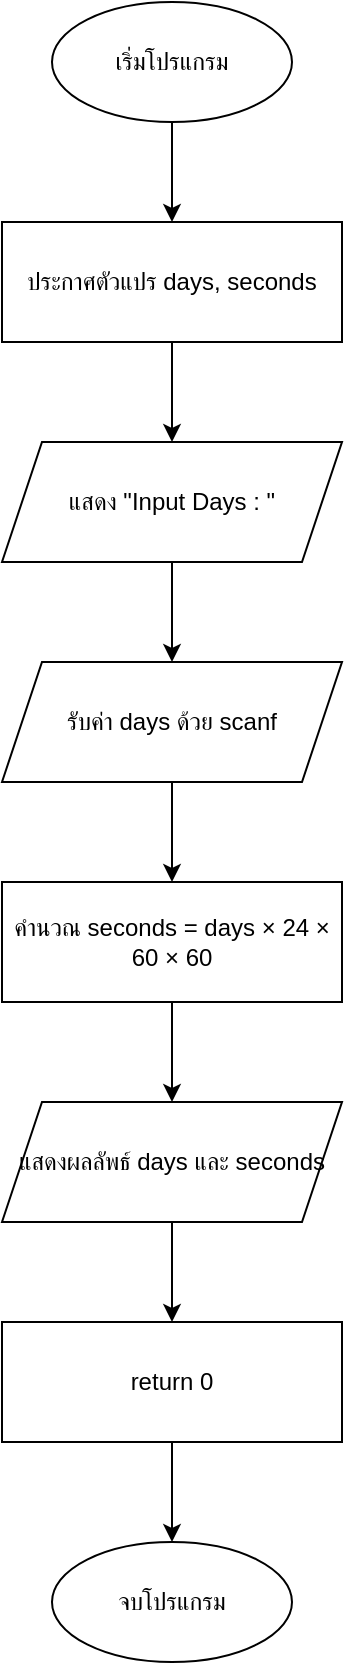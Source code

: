 <mxfile version="28.2.5">
  <diagram name="หน้า-1" id="g1WY-LeKKJIpPG-kmTFl">
    <mxGraphModel dx="2780" dy="-118" grid="1" gridSize="10" guides="1" tooltips="1" connect="1" arrows="1" fold="1" page="1" pageScale="1" pageWidth="1169" pageHeight="1654" math="0" shadow="0">
      <root>
        <mxCell id="0" />
        <mxCell id="1" parent="0" />
        <mxCell id="CkeSAW8G-GJdKuXeejbD-65" value="เริ่มโปรแกรม" style="ellipse;whiteSpace=wrap;html=1;aspect=fixed;" vertex="1" parent="1">
          <mxGeometry x="525" y="2066" width="120" height="60" as="geometry" />
        </mxCell>
        <mxCell id="CkeSAW8G-GJdKuXeejbD-66" value="" style="endArrow=classic;html=1;rounded=0;" edge="1" parent="1" source="CkeSAW8G-GJdKuXeejbD-65" target="CkeSAW8G-GJdKuXeejbD-67">
          <mxGeometry width="50" height="50" relative="1" as="geometry">
            <mxPoint x="585" y="2126" as="sourcePoint" />
            <mxPoint x="585" y="2176" as="targetPoint" />
          </mxGeometry>
        </mxCell>
        <mxCell id="CkeSAW8G-GJdKuXeejbD-67" value="ประกาศตัวแปร days, seconds" style="rounded=0;whiteSpace=wrap;html=1;" vertex="1" parent="1">
          <mxGeometry x="500" y="2176" width="170" height="60" as="geometry" />
        </mxCell>
        <mxCell id="CkeSAW8G-GJdKuXeejbD-68" value="" style="endArrow=classic;html=1;rounded=0;" edge="1" parent="1" source="CkeSAW8G-GJdKuXeejbD-67" target="CkeSAW8G-GJdKuXeejbD-69">
          <mxGeometry width="50" height="50" relative="1" as="geometry">
            <mxPoint x="585" y="2236" as="sourcePoint" />
            <mxPoint x="585" y="2286" as="targetPoint" />
          </mxGeometry>
        </mxCell>
        <mxCell id="CkeSAW8G-GJdKuXeejbD-69" value="แสดง &quot;Input Days : &quot;" style="shape=parallelogram;perimeter=parallelogramPerimeter;whiteSpace=wrap;html=1;fixedSize=1;" vertex="1" parent="1">
          <mxGeometry x="500" y="2286" width="170" height="60" as="geometry" />
        </mxCell>
        <mxCell id="CkeSAW8G-GJdKuXeejbD-70" value="" style="endArrow=classic;html=1;rounded=0;" edge="1" parent="1" source="CkeSAW8G-GJdKuXeejbD-69" target="CkeSAW8G-GJdKuXeejbD-71">
          <mxGeometry width="50" height="50" relative="1" as="geometry">
            <mxPoint x="585" y="2346" as="sourcePoint" />
            <mxPoint x="585" y="2396" as="targetPoint" />
          </mxGeometry>
        </mxCell>
        <mxCell id="CkeSAW8G-GJdKuXeejbD-71" value="รับค่า days ด้วย scanf" style="shape=parallelogram;perimeter=parallelogramPerimeter;whiteSpace=wrap;html=1;fixedSize=1;" vertex="1" parent="1">
          <mxGeometry x="500" y="2396" width="170" height="60" as="geometry" />
        </mxCell>
        <mxCell id="CkeSAW8G-GJdKuXeejbD-72" value="" style="endArrow=classic;html=1;rounded=0;" edge="1" parent="1" source="CkeSAW8G-GJdKuXeejbD-71" target="CkeSAW8G-GJdKuXeejbD-73">
          <mxGeometry width="50" height="50" relative="1" as="geometry">
            <mxPoint x="585" y="2456" as="sourcePoint" />
            <mxPoint x="585" y="2506" as="targetPoint" />
          </mxGeometry>
        </mxCell>
        <mxCell id="CkeSAW8G-GJdKuXeejbD-73" value="คำนวณ seconds = days × 24 × 60 × 60" style="rounded=0;whiteSpace=wrap;html=1;" vertex="1" parent="1">
          <mxGeometry x="500" y="2506" width="170" height="60" as="geometry" />
        </mxCell>
        <mxCell id="CkeSAW8G-GJdKuXeejbD-74" value="" style="endArrow=classic;html=1;rounded=0;" edge="1" parent="1" source="CkeSAW8G-GJdKuXeejbD-73" target="CkeSAW8G-GJdKuXeejbD-75">
          <mxGeometry width="50" height="50" relative="1" as="geometry">
            <mxPoint x="585" y="2566" as="sourcePoint" />
            <mxPoint x="585" y="2616" as="targetPoint" />
          </mxGeometry>
        </mxCell>
        <mxCell id="CkeSAW8G-GJdKuXeejbD-75" value="แสดงผลลัพธ์ days และ seconds" style="shape=parallelogram;perimeter=parallelogramPerimeter;whiteSpace=wrap;html=1;fixedSize=1;" vertex="1" parent="1">
          <mxGeometry x="500" y="2616" width="170" height="60" as="geometry" />
        </mxCell>
        <mxCell id="CkeSAW8G-GJdKuXeejbD-76" value="" style="endArrow=classic;html=1;rounded=0;" edge="1" parent="1" source="CkeSAW8G-GJdKuXeejbD-75" target="CkeSAW8G-GJdKuXeejbD-77">
          <mxGeometry width="50" height="50" relative="1" as="geometry">
            <mxPoint x="585" y="2676" as="sourcePoint" />
            <mxPoint x="585" y="2726" as="targetPoint" />
          </mxGeometry>
        </mxCell>
        <mxCell id="CkeSAW8G-GJdKuXeejbD-77" value="return 0" style="rounded=0;whiteSpace=wrap;html=1;" vertex="1" parent="1">
          <mxGeometry x="500" y="2726" width="170" height="60" as="geometry" />
        </mxCell>
        <mxCell id="CkeSAW8G-GJdKuXeejbD-78" value="" style="endArrow=classic;html=1;rounded=0;" edge="1" parent="1" source="CkeSAW8G-GJdKuXeejbD-77" target="CkeSAW8G-GJdKuXeejbD-79">
          <mxGeometry width="50" height="50" relative="1" as="geometry">
            <mxPoint x="585" y="2786" as="sourcePoint" />
            <mxPoint x="585" y="2836" as="targetPoint" />
          </mxGeometry>
        </mxCell>
        <mxCell id="CkeSAW8G-GJdKuXeejbD-79" value="จบโปรแกรม" style="ellipse;whiteSpace=wrap;html=1;aspect=fixed;" vertex="1" parent="1">
          <mxGeometry x="525" y="2836" width="120" height="60" as="geometry" />
        </mxCell>
      </root>
    </mxGraphModel>
  </diagram>
</mxfile>
